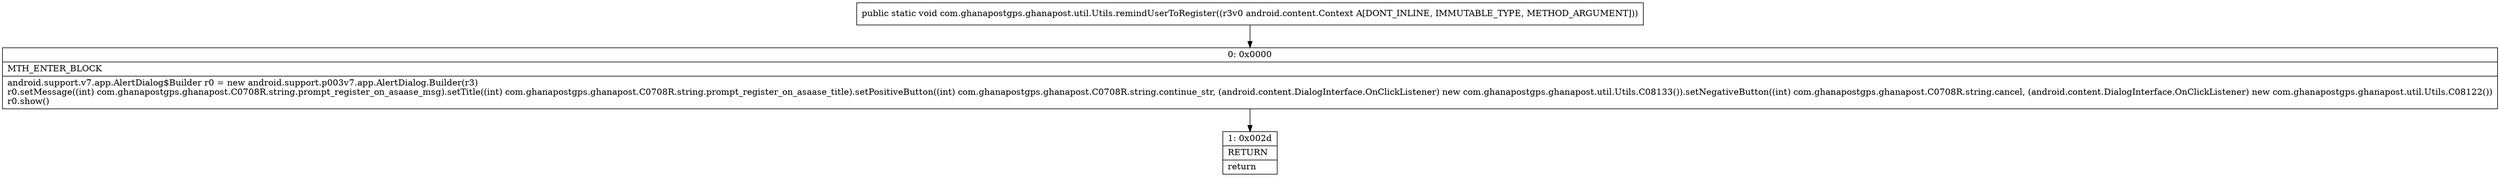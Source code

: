 digraph "CFG forcom.ghanapostgps.ghanapost.util.Utils.remindUserToRegister(Landroid\/content\/Context;)V" {
Node_0 [shape=record,label="{0\:\ 0x0000|MTH_ENTER_BLOCK\l|android.support.v7.app.AlertDialog$Builder r0 = new android.support.p003v7.app.AlertDialog.Builder(r3)\lr0.setMessage((int) com.ghanapostgps.ghanapost.C0708R.string.prompt_register_on_asaase_msg).setTitle((int) com.ghanapostgps.ghanapost.C0708R.string.prompt_register_on_asaase_title).setPositiveButton((int) com.ghanapostgps.ghanapost.C0708R.string.continue_str, (android.content.DialogInterface.OnClickListener) new com.ghanapostgps.ghanapost.util.Utils.C08133()).setNegativeButton((int) com.ghanapostgps.ghanapost.C0708R.string.cancel, (android.content.DialogInterface.OnClickListener) new com.ghanapostgps.ghanapost.util.Utils.C08122())\lr0.show()\l}"];
Node_1 [shape=record,label="{1\:\ 0x002d|RETURN\l|return\l}"];
MethodNode[shape=record,label="{public static void com.ghanapostgps.ghanapost.util.Utils.remindUserToRegister((r3v0 android.content.Context A[DONT_INLINE, IMMUTABLE_TYPE, METHOD_ARGUMENT])) }"];
MethodNode -> Node_0;
Node_0 -> Node_1;
}

